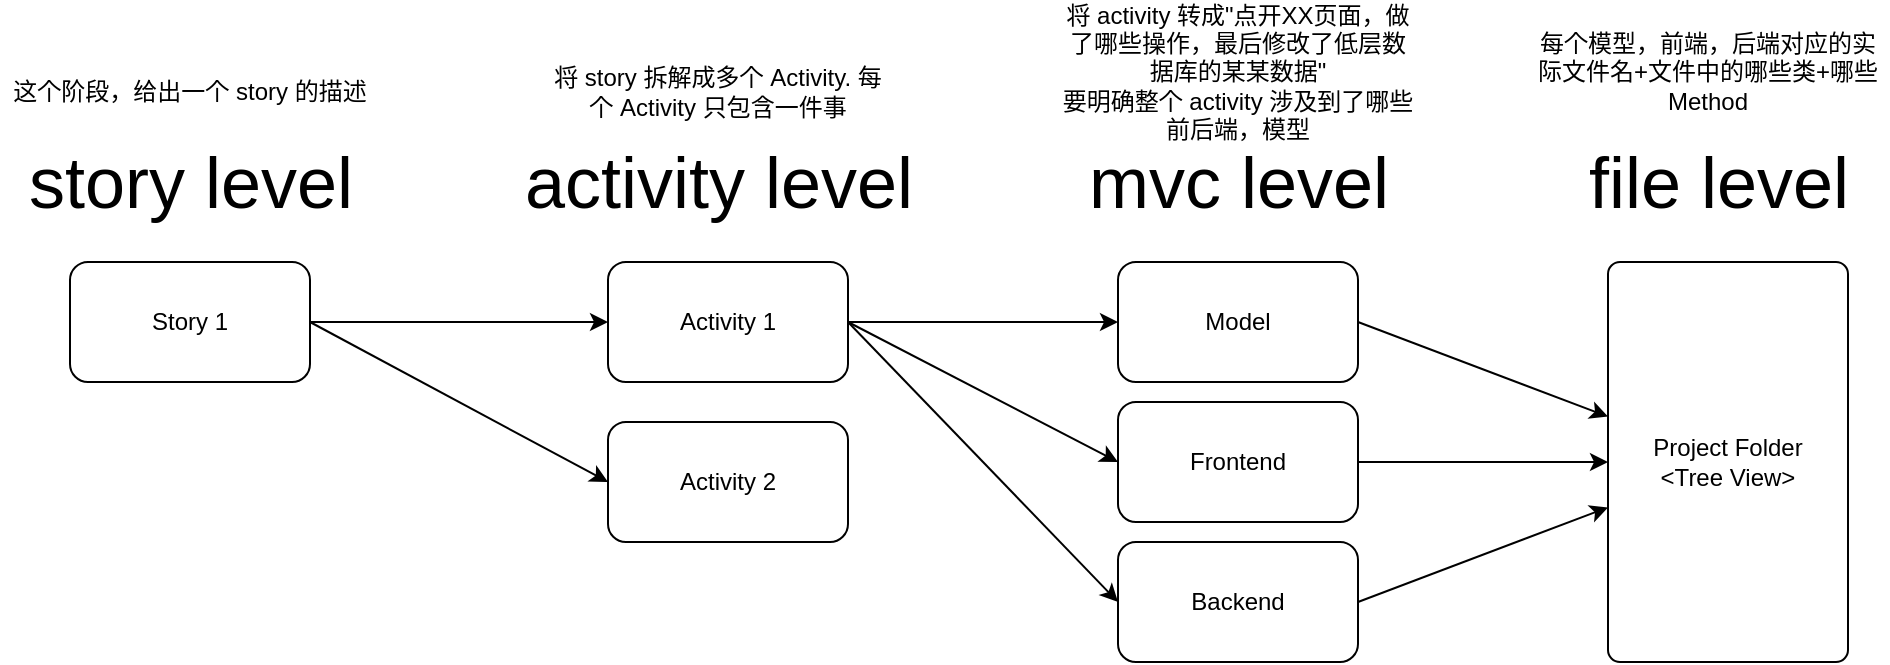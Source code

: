 <mxfile>
    <diagram id="AyozODVbEUu6CCts1XHt" name="Page-1">
        <mxGraphModel dx="1277" dy="406" grid="1" gridSize="10" guides="1" tooltips="1" connect="1" arrows="1" fold="1" page="1" pageScale="1" pageWidth="827" pageHeight="1169" math="0" shadow="0">
            <root>
                <mxCell id="0"/>
                <mxCell id="1" parent="0"/>
                <mxCell id="2" value="&lt;font style=&quot;font-size: 36px;&quot;&gt;story level&lt;/font&gt;" style="text;html=1;align=center;verticalAlign=middle;resizable=0;points=[];autosize=1;strokeColor=none;fillColor=none;" vertex="1" parent="1">
                    <mxGeometry x="76" y="70" width="190" height="60" as="geometry"/>
                </mxCell>
                <mxCell id="3" value="&lt;font style=&quot;font-size: 36px;&quot;&gt;activity level&lt;/font&gt;" style="text;html=1;align=center;verticalAlign=middle;resizable=0;points=[];autosize=1;strokeColor=none;fillColor=none;" vertex="1" parent="1">
                    <mxGeometry x="325" y="70" width="220" height="60" as="geometry"/>
                </mxCell>
                <mxCell id="4" value="&lt;font style=&quot;font-size: 36px;&quot;&gt;mvc level&lt;/font&gt;" style="text;html=1;align=center;verticalAlign=middle;resizable=0;points=[];autosize=1;strokeColor=none;fillColor=none;" vertex="1" parent="1">
                    <mxGeometry x="610" y="70" width="170" height="60" as="geometry"/>
                </mxCell>
                <mxCell id="5" value="&lt;font style=&quot;font-size: 36px;&quot;&gt;file level&lt;/font&gt;" style="text;html=1;align=center;verticalAlign=middle;resizable=0;points=[];autosize=1;strokeColor=none;fillColor=none;" vertex="1" parent="1">
                    <mxGeometry x="860" y="70" width="150" height="60" as="geometry"/>
                </mxCell>
                <mxCell id="8" style="edgeStyle=none;html=1;exitX=1;exitY=0.5;exitDx=0;exitDy=0;entryX=0;entryY=0.5;entryDx=0;entryDy=0;" edge="1" parent="1" source="6" target="7">
                    <mxGeometry relative="1" as="geometry"/>
                </mxCell>
                <mxCell id="10" style="edgeStyle=none;html=1;exitX=1;exitY=0.5;exitDx=0;exitDy=0;entryX=0;entryY=0.5;entryDx=0;entryDy=0;" edge="1" parent="1" source="6" target="9">
                    <mxGeometry relative="1" as="geometry"/>
                </mxCell>
                <mxCell id="6" value="Story 1" style="rounded=1;whiteSpace=wrap;html=1;" vertex="1" parent="1">
                    <mxGeometry x="111" y="140" width="120" height="60" as="geometry"/>
                </mxCell>
                <mxCell id="14" style="edgeStyle=none;html=1;exitX=1;exitY=0.5;exitDx=0;exitDy=0;" edge="1" parent="1" source="7" target="11">
                    <mxGeometry relative="1" as="geometry"/>
                </mxCell>
                <mxCell id="15" style="edgeStyle=none;html=1;exitX=1;exitY=0.5;exitDx=0;exitDy=0;entryX=0;entryY=0.5;entryDx=0;entryDy=0;" edge="1" parent="1" source="7" target="12">
                    <mxGeometry relative="1" as="geometry"/>
                </mxCell>
                <mxCell id="16" style="edgeStyle=none;html=1;exitX=1;exitY=0.5;exitDx=0;exitDy=0;entryX=0;entryY=0.5;entryDx=0;entryDy=0;" edge="1" parent="1" source="7" target="13">
                    <mxGeometry relative="1" as="geometry"/>
                </mxCell>
                <mxCell id="7" value="Activity 1" style="rounded=1;whiteSpace=wrap;html=1;" vertex="1" parent="1">
                    <mxGeometry x="380" y="140" width="120" height="60" as="geometry"/>
                </mxCell>
                <mxCell id="9" value="Activity 2" style="rounded=1;whiteSpace=wrap;html=1;" vertex="1" parent="1">
                    <mxGeometry x="380" y="220" width="120" height="60" as="geometry"/>
                </mxCell>
                <mxCell id="18" style="edgeStyle=none;html=1;exitX=1;exitY=0.5;exitDx=0;exitDy=0;" edge="1" parent="1" source="11" target="17">
                    <mxGeometry relative="1" as="geometry"/>
                </mxCell>
                <mxCell id="11" value="Model" style="rounded=1;whiteSpace=wrap;html=1;" vertex="1" parent="1">
                    <mxGeometry x="635" y="140" width="120" height="60" as="geometry"/>
                </mxCell>
                <mxCell id="19" style="edgeStyle=none;html=1;exitX=1;exitY=0.5;exitDx=0;exitDy=0;" edge="1" parent="1" source="12" target="17">
                    <mxGeometry relative="1" as="geometry"/>
                </mxCell>
                <mxCell id="12" value="Frontend" style="rounded=1;whiteSpace=wrap;html=1;" vertex="1" parent="1">
                    <mxGeometry x="635" y="210" width="120" height="60" as="geometry"/>
                </mxCell>
                <mxCell id="20" style="edgeStyle=none;html=1;exitX=1;exitY=0.5;exitDx=0;exitDy=0;" edge="1" parent="1" source="13" target="17">
                    <mxGeometry relative="1" as="geometry"/>
                </mxCell>
                <mxCell id="13" value="Backend" style="rounded=1;whiteSpace=wrap;html=1;" vertex="1" parent="1">
                    <mxGeometry x="635" y="280" width="120" height="60" as="geometry"/>
                </mxCell>
                <mxCell id="17" value="Project Folder&lt;div&gt;&amp;lt;Tree View&amp;gt;&lt;/div&gt;" style="rounded=1;whiteSpace=wrap;html=1;arcSize=5;" vertex="1" parent="1">
                    <mxGeometry x="880" y="140" width="120" height="200" as="geometry"/>
                </mxCell>
                <mxCell id="21" value="这个阶段，给出一个 story&amp;nbsp;的描述" style="text;html=1;align=center;verticalAlign=middle;whiteSpace=wrap;rounded=0;" vertex="1" parent="1">
                    <mxGeometry x="81" y="40" width="180" height="30" as="geometry"/>
                </mxCell>
                <mxCell id="22" value="将 story&amp;nbsp;拆解成多个&amp;nbsp;Activity.&amp;nbsp;每个&amp;nbsp;Activity&amp;nbsp;只包含一件事" style="text;html=1;align=center;verticalAlign=middle;whiteSpace=wrap;rounded=0;" vertex="1" parent="1">
                    <mxGeometry x="345" y="40" width="180" height="30" as="geometry"/>
                </mxCell>
                <mxCell id="23" value="将 activity&amp;nbsp;转成&quot;点开XX页面，做了哪些操作，最后修改了低层数据库的某某数据&quot;&lt;div&gt;要明确整个 activity&amp;nbsp;涉及到了哪些前后端，模型&lt;/div&gt;" style="text;html=1;align=center;verticalAlign=middle;whiteSpace=wrap;rounded=0;" vertex="1" parent="1">
                    <mxGeometry x="605" y="30" width="180" height="30" as="geometry"/>
                </mxCell>
                <mxCell id="24" value="每个模型，前端，后端对应的实际文件名+文件中的哪些类+哪些Method" style="text;html=1;align=center;verticalAlign=middle;whiteSpace=wrap;rounded=0;" vertex="1" parent="1">
                    <mxGeometry x="840" y="30" width="180" height="30" as="geometry"/>
                </mxCell>
            </root>
        </mxGraphModel>
    </diagram>
</mxfile>